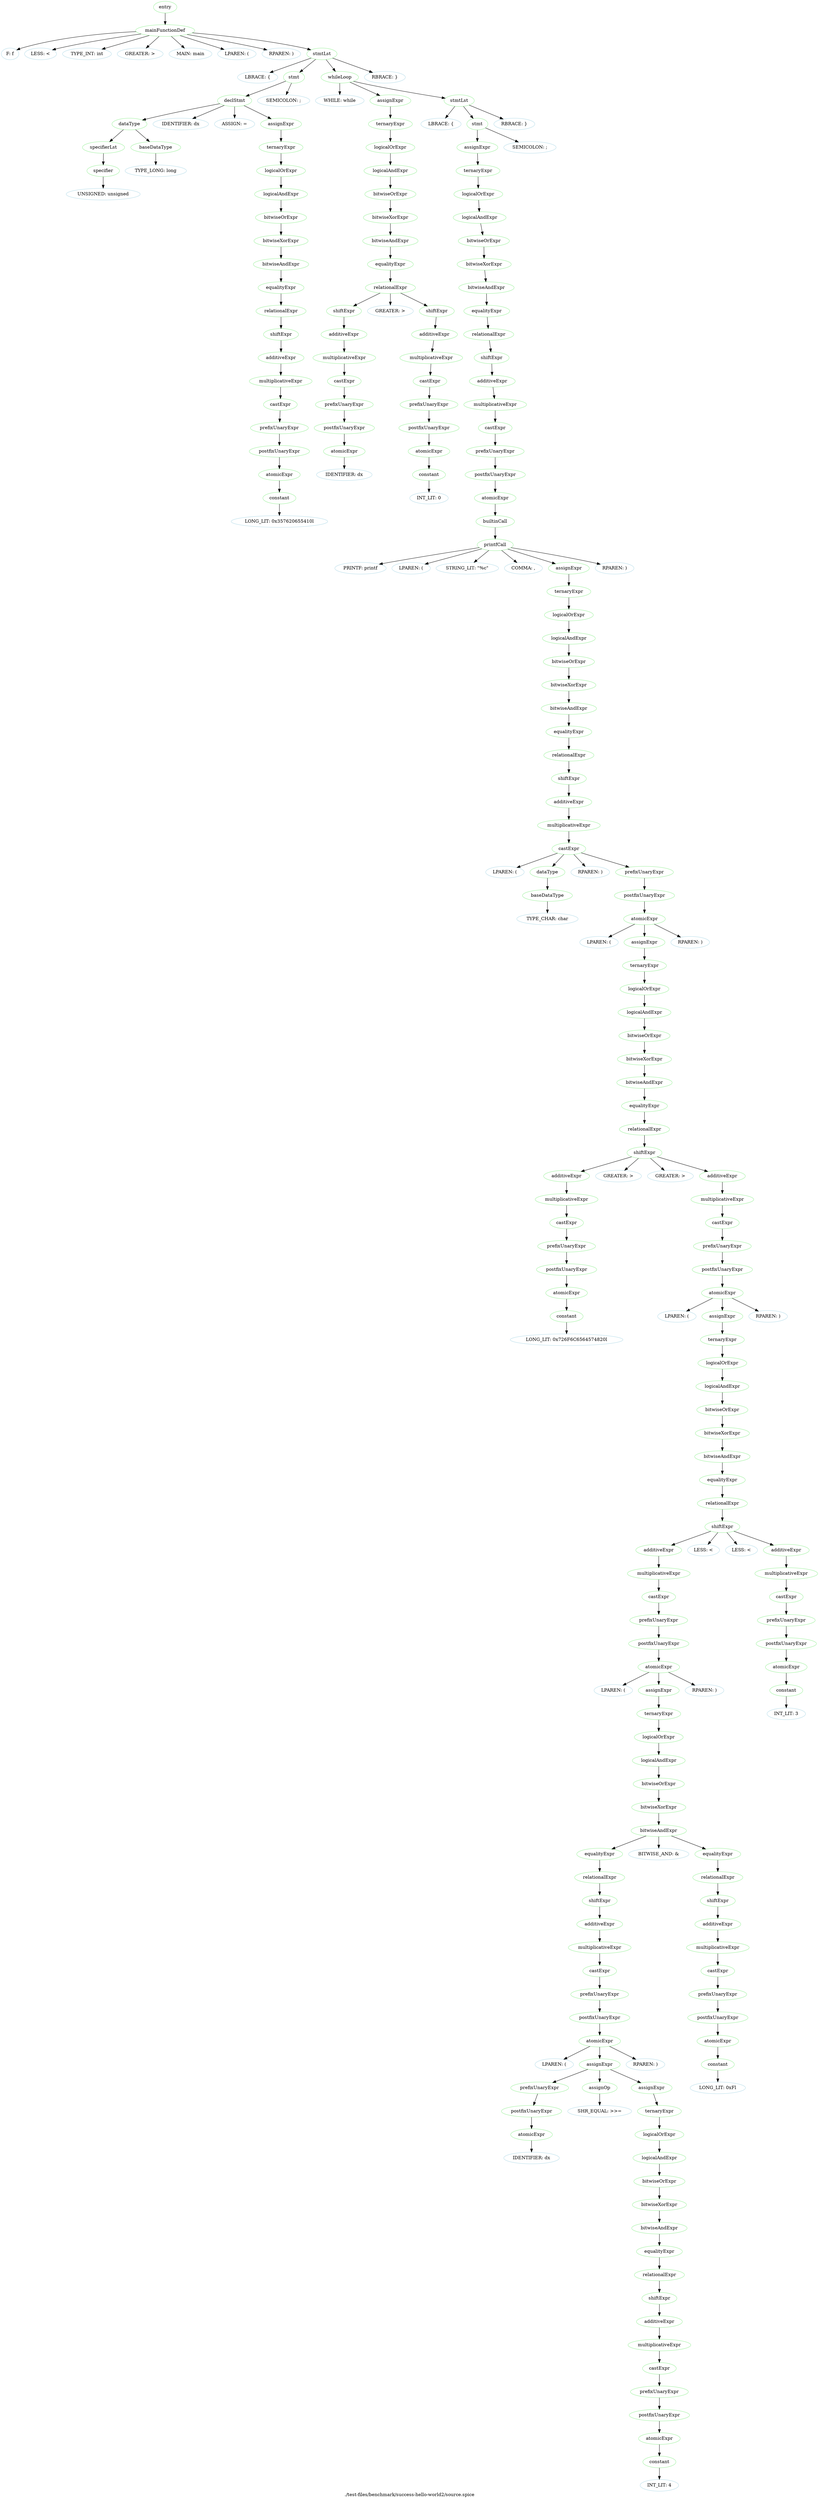 digraph {
 rankdir="TB";
 label="./test-files/benchmark/success-hello-world2/source.spice";
 L3C0_entry [color="lightgreen",label="entry"];
 L3C0_mainFunctionDef [color="lightgreen",label="mainFunctionDef"];
 L3C0_entry -> L3C0_mainFunctionDef;
 L3C0 [color="lightblue",label="F: f"];
 L3C0_mainFunctionDef -> L3C0
 L3C1 [color="lightblue",label="LESS: <"];
 L3C0_mainFunctionDef -> L3C1
 L3C2 [color="lightblue",label="TYPE_INT: int"];
 L3C0_mainFunctionDef -> L3C2
 L3C5 [color="lightblue",label="GREATER: >"];
 L3C0_mainFunctionDef -> L3C5
 L3C7 [color="lightblue",label="MAIN: main"];
 L3C0_mainFunctionDef -> L3C7
 L3C11 [color="lightblue",label="LPAREN: ("];
 L3C0_mainFunctionDef -> L3C11
 L3C12 [color="lightblue",label="RPAREN: )"];
 L3C0_mainFunctionDef -> L3C12
 L3C14_stmtLst [color="lightgreen",label="stmtLst"];
 L3C0_mainFunctionDef -> L3C14_stmtLst;
 L3C14 [color="lightblue",label="LBRACE: {"];
 L3C14_stmtLst -> L3C14
 L4C4_stmt [color="lightgreen",label="stmt"];
 L3C14_stmtLst -> L4C4_stmt;
 L4C4_declStmt [color="lightgreen",label="declStmt"];
 L4C4_stmt -> L4C4_declStmt;
 L4C4_dataType [color="lightgreen",label="dataType"];
 L4C4_declStmt -> L4C4_dataType;
 L4C4_specifierLst [color="lightgreen",label="specifierLst"];
 L4C4_dataType -> L4C4_specifierLst;
 L4C4_specifier [color="lightgreen",label="specifier"];
 L4C4_specifierLst -> L4C4_specifier;
 L4C4 [color="lightblue",label="UNSIGNED: unsigned"];
 L4C4_specifier -> L4C4
 L4C13_baseDataType [color="lightgreen",label="baseDataType"];
 L4C4_dataType -> L4C13_baseDataType;
 L4C13 [color="lightblue",label="TYPE_LONG: long"];
 L4C13_baseDataType -> L4C13
 L4C18 [color="lightblue",label="IDENTIFIER: dx"];
 L4C4_declStmt -> L4C18
 L4C21 [color="lightblue",label="ASSIGN: ="];
 L4C4_declStmt -> L4C21
 L4C23_assignExpr [color="lightgreen",label="assignExpr"];
 L4C4_declStmt -> L4C23_assignExpr;
 L4C23_ternaryExpr [color="lightgreen",label="ternaryExpr"];
 L4C23_assignExpr -> L4C23_ternaryExpr;
 L4C23_logicalOrExpr [color="lightgreen",label="logicalOrExpr"];
 L4C23_ternaryExpr -> L4C23_logicalOrExpr;
 L4C23_logicalAndExpr [color="lightgreen",label="logicalAndExpr"];
 L4C23_logicalOrExpr -> L4C23_logicalAndExpr;
 L4C23_bitwiseOrExpr [color="lightgreen",label="bitwiseOrExpr"];
 L4C23_logicalAndExpr -> L4C23_bitwiseOrExpr;
 L4C23_bitwiseXorExpr [color="lightgreen",label="bitwiseXorExpr"];
 L4C23_bitwiseOrExpr -> L4C23_bitwiseXorExpr;
 L4C23_bitwiseAndExpr [color="lightgreen",label="bitwiseAndExpr"];
 L4C23_bitwiseXorExpr -> L4C23_bitwiseAndExpr;
 L4C23_equalityExpr [color="lightgreen",label="equalityExpr"];
 L4C23_bitwiseAndExpr -> L4C23_equalityExpr;
 L4C23_relationalExpr [color="lightgreen",label="relationalExpr"];
 L4C23_equalityExpr -> L4C23_relationalExpr;
 L4C23_shiftExpr [color="lightgreen",label="shiftExpr"];
 L4C23_relationalExpr -> L4C23_shiftExpr;
 L4C23_additiveExpr [color="lightgreen",label="additiveExpr"];
 L4C23_shiftExpr -> L4C23_additiveExpr;
 L4C23_multiplicativeExpr [color="lightgreen",label="multiplicativeExpr"];
 L4C23_additiveExpr -> L4C23_multiplicativeExpr;
 L4C23_castExpr [color="lightgreen",label="castExpr"];
 L4C23_multiplicativeExpr -> L4C23_castExpr;
 L4C23_prefixUnaryExpr [color="lightgreen",label="prefixUnaryExpr"];
 L4C23_castExpr -> L4C23_prefixUnaryExpr;
 L4C23_postfixUnaryExpr [color="lightgreen",label="postfixUnaryExpr"];
 L4C23_prefixUnaryExpr -> L4C23_postfixUnaryExpr;
 L4C23_atomicExpr [color="lightgreen",label="atomicExpr"];
 L4C23_postfixUnaryExpr -> L4C23_atomicExpr;
 L4C23_constant [color="lightgreen",label="constant"];
 L4C23_atomicExpr -> L4C23_constant;
 L4C23 [color="lightblue",label="LONG_LIT: 0x357620655410l"];
 L4C23_constant -> L4C23
 L4C38 [color="lightblue",label="SEMICOLON: ;"];
 L4C4_stmt -> L4C38
 L5C4_whileLoop [color="lightgreen",label="whileLoop"];
 L3C14_stmtLst -> L5C4_whileLoop;
 L5C4 [color="lightblue",label="WHILE: while"];
 L5C4_whileLoop -> L5C4
 L5C10_assignExpr [color="lightgreen",label="assignExpr"];
 L5C4_whileLoop -> L5C10_assignExpr;
 L5C10_ternaryExpr [color="lightgreen",label="ternaryExpr"];
 L5C10_assignExpr -> L5C10_ternaryExpr;
 L5C10_logicalOrExpr [color="lightgreen",label="logicalOrExpr"];
 L5C10_ternaryExpr -> L5C10_logicalOrExpr;
 L5C10_logicalAndExpr [color="lightgreen",label="logicalAndExpr"];
 L5C10_logicalOrExpr -> L5C10_logicalAndExpr;
 L5C10_bitwiseOrExpr [color="lightgreen",label="bitwiseOrExpr"];
 L5C10_logicalAndExpr -> L5C10_bitwiseOrExpr;
 L5C10_bitwiseXorExpr [color="lightgreen",label="bitwiseXorExpr"];
 L5C10_bitwiseOrExpr -> L5C10_bitwiseXorExpr;
 L5C10_bitwiseAndExpr [color="lightgreen",label="bitwiseAndExpr"];
 L5C10_bitwiseXorExpr -> L5C10_bitwiseAndExpr;
 L5C10_equalityExpr [color="lightgreen",label="equalityExpr"];
 L5C10_bitwiseAndExpr -> L5C10_equalityExpr;
 L5C10_relationalExpr [color="lightgreen",label="relationalExpr"];
 L5C10_equalityExpr -> L5C10_relationalExpr;
 L5C10_shiftExpr [color="lightgreen",label="shiftExpr"];
 L5C10_relationalExpr -> L5C10_shiftExpr;
 L5C10_additiveExpr [color="lightgreen",label="additiveExpr"];
 L5C10_shiftExpr -> L5C10_additiveExpr;
 L5C10_multiplicativeExpr [color="lightgreen",label="multiplicativeExpr"];
 L5C10_additiveExpr -> L5C10_multiplicativeExpr;
 L5C10_castExpr [color="lightgreen",label="castExpr"];
 L5C10_multiplicativeExpr -> L5C10_castExpr;
 L5C10_prefixUnaryExpr [color="lightgreen",label="prefixUnaryExpr"];
 L5C10_castExpr -> L5C10_prefixUnaryExpr;
 L5C10_postfixUnaryExpr [color="lightgreen",label="postfixUnaryExpr"];
 L5C10_prefixUnaryExpr -> L5C10_postfixUnaryExpr;
 L5C10_atomicExpr [color="lightgreen",label="atomicExpr"];
 L5C10_postfixUnaryExpr -> L5C10_atomicExpr;
 L5C10 [color="lightblue",label="IDENTIFIER: dx"];
 L5C10_atomicExpr -> L5C10
 L5C13 [color="lightblue",label="GREATER: >"];
 L5C10_relationalExpr -> L5C13
 L5C15_shiftExpr [color="lightgreen",label="shiftExpr"];
 L5C10_relationalExpr -> L5C15_shiftExpr;
 L5C15_additiveExpr [color="lightgreen",label="additiveExpr"];
 L5C15_shiftExpr -> L5C15_additiveExpr;
 L5C15_multiplicativeExpr [color="lightgreen",label="multiplicativeExpr"];
 L5C15_additiveExpr -> L5C15_multiplicativeExpr;
 L5C15_castExpr [color="lightgreen",label="castExpr"];
 L5C15_multiplicativeExpr -> L5C15_castExpr;
 L5C15_prefixUnaryExpr [color="lightgreen",label="prefixUnaryExpr"];
 L5C15_castExpr -> L5C15_prefixUnaryExpr;
 L5C15_postfixUnaryExpr [color="lightgreen",label="postfixUnaryExpr"];
 L5C15_prefixUnaryExpr -> L5C15_postfixUnaryExpr;
 L5C15_atomicExpr [color="lightgreen",label="atomicExpr"];
 L5C15_postfixUnaryExpr -> L5C15_atomicExpr;
 L5C15_constant [color="lightgreen",label="constant"];
 L5C15_atomicExpr -> L5C15_constant;
 L5C15 [color="lightblue",label="INT_LIT: 0"];
 L5C15_constant -> L5C15
 L5C17_stmtLst [color="lightgreen",label="stmtLst"];
 L5C4_whileLoop -> L5C17_stmtLst;
 L5C17 [color="lightblue",label="LBRACE: {"];
 L5C17_stmtLst -> L5C17
 L6C8_stmt [color="lightgreen",label="stmt"];
 L5C17_stmtLst -> L6C8_stmt;
 L6C8_assignExpr [color="lightgreen",label="assignExpr"];
 L6C8_stmt -> L6C8_assignExpr;
 L6C8_ternaryExpr [color="lightgreen",label="ternaryExpr"];
 L6C8_assignExpr -> L6C8_ternaryExpr;
 L6C8_logicalOrExpr [color="lightgreen",label="logicalOrExpr"];
 L6C8_ternaryExpr -> L6C8_logicalOrExpr;
 L6C8_logicalAndExpr [color="lightgreen",label="logicalAndExpr"];
 L6C8_logicalOrExpr -> L6C8_logicalAndExpr;
 L6C8_bitwiseOrExpr [color="lightgreen",label="bitwiseOrExpr"];
 L6C8_logicalAndExpr -> L6C8_bitwiseOrExpr;
 L6C8_bitwiseXorExpr [color="lightgreen",label="bitwiseXorExpr"];
 L6C8_bitwiseOrExpr -> L6C8_bitwiseXorExpr;
 L6C8_bitwiseAndExpr [color="lightgreen",label="bitwiseAndExpr"];
 L6C8_bitwiseXorExpr -> L6C8_bitwiseAndExpr;
 L6C8_equalityExpr [color="lightgreen",label="equalityExpr"];
 L6C8_bitwiseAndExpr -> L6C8_equalityExpr;
 L6C8_relationalExpr [color="lightgreen",label="relationalExpr"];
 L6C8_equalityExpr -> L6C8_relationalExpr;
 L6C8_shiftExpr [color="lightgreen",label="shiftExpr"];
 L6C8_relationalExpr -> L6C8_shiftExpr;
 L6C8_additiveExpr [color="lightgreen",label="additiveExpr"];
 L6C8_shiftExpr -> L6C8_additiveExpr;
 L6C8_multiplicativeExpr [color="lightgreen",label="multiplicativeExpr"];
 L6C8_additiveExpr -> L6C8_multiplicativeExpr;
 L6C8_castExpr [color="lightgreen",label="castExpr"];
 L6C8_multiplicativeExpr -> L6C8_castExpr;
 L6C8_prefixUnaryExpr [color="lightgreen",label="prefixUnaryExpr"];
 L6C8_castExpr -> L6C8_prefixUnaryExpr;
 L6C8_postfixUnaryExpr [color="lightgreen",label="postfixUnaryExpr"];
 L6C8_prefixUnaryExpr -> L6C8_postfixUnaryExpr;
 L6C8_atomicExpr [color="lightgreen",label="atomicExpr"];
 L6C8_postfixUnaryExpr -> L6C8_atomicExpr;
 L6C8_builtinCall [color="lightgreen",label="builtinCall"];
 L6C8_atomicExpr -> L6C8_builtinCall;
 L6C8_printfCall [color="lightgreen",label="printfCall"];
 L6C8_builtinCall -> L6C8_printfCall;
 L6C8 [color="lightblue",label="PRINTF: printf"];
 L6C8_printfCall -> L6C8
 L6C14 [color="lightblue",label="LPAREN: ("];
 L6C8_printfCall -> L6C14
 L6C15 [color="lightblue",label="STRING_LIT: \"%c\""];
 L6C8_printfCall -> L6C15
 L6C19 [color="lightblue",label="COMMA: ,"];
 L6C8_printfCall -> L6C19
 L6C21_assignExpr [color="lightgreen",label="assignExpr"];
 L6C8_printfCall -> L6C21_assignExpr;
 L6C21_ternaryExpr [color="lightgreen",label="ternaryExpr"];
 L6C21_assignExpr -> L6C21_ternaryExpr;
 L6C21_logicalOrExpr [color="lightgreen",label="logicalOrExpr"];
 L6C21_ternaryExpr -> L6C21_logicalOrExpr;
 L6C21_logicalAndExpr [color="lightgreen",label="logicalAndExpr"];
 L6C21_logicalOrExpr -> L6C21_logicalAndExpr;
 L6C21_bitwiseOrExpr [color="lightgreen",label="bitwiseOrExpr"];
 L6C21_logicalAndExpr -> L6C21_bitwiseOrExpr;
 L6C21_bitwiseXorExpr [color="lightgreen",label="bitwiseXorExpr"];
 L6C21_bitwiseOrExpr -> L6C21_bitwiseXorExpr;
 L6C21_bitwiseAndExpr [color="lightgreen",label="bitwiseAndExpr"];
 L6C21_bitwiseXorExpr -> L6C21_bitwiseAndExpr;
 L6C21_equalityExpr [color="lightgreen",label="equalityExpr"];
 L6C21_bitwiseAndExpr -> L6C21_equalityExpr;
 L6C21_relationalExpr [color="lightgreen",label="relationalExpr"];
 L6C21_equalityExpr -> L6C21_relationalExpr;
 L6C21_shiftExpr [color="lightgreen",label="shiftExpr"];
 L6C21_relationalExpr -> L6C21_shiftExpr;
 L6C21_additiveExpr [color="lightgreen",label="additiveExpr"];
 L6C21_shiftExpr -> L6C21_additiveExpr;
 L6C21_multiplicativeExpr [color="lightgreen",label="multiplicativeExpr"];
 L6C21_additiveExpr -> L6C21_multiplicativeExpr;
 L6C21_castExpr [color="lightgreen",label="castExpr"];
 L6C21_multiplicativeExpr -> L6C21_castExpr;
 L6C21 [color="lightblue",label="LPAREN: ("];
 L6C21_castExpr -> L6C21
 L6C22_dataType [color="lightgreen",label="dataType"];
 L6C21_castExpr -> L6C22_dataType;
 L6C22_baseDataType [color="lightgreen",label="baseDataType"];
 L6C22_dataType -> L6C22_baseDataType;
 L6C22 [color="lightblue",label="TYPE_CHAR: char"];
 L6C22_baseDataType -> L6C22
 L6C26 [color="lightblue",label="RPAREN: )"];
 L6C21_castExpr -> L6C26
 L6C28_prefixUnaryExpr [color="lightgreen",label="prefixUnaryExpr"];
 L6C21_castExpr -> L6C28_prefixUnaryExpr;
 L6C28_postfixUnaryExpr [color="lightgreen",label="postfixUnaryExpr"];
 L6C28_prefixUnaryExpr -> L6C28_postfixUnaryExpr;
 L6C28_atomicExpr [color="lightgreen",label="atomicExpr"];
 L6C28_postfixUnaryExpr -> L6C28_atomicExpr;
 L6C28 [color="lightblue",label="LPAREN: ("];
 L6C28_atomicExpr -> L6C28
 L6C29_assignExpr [color="lightgreen",label="assignExpr"];
 L6C28_atomicExpr -> L6C29_assignExpr;
 L6C29_ternaryExpr [color="lightgreen",label="ternaryExpr"];
 L6C29_assignExpr -> L6C29_ternaryExpr;
 L6C29_logicalOrExpr [color="lightgreen",label="logicalOrExpr"];
 L6C29_ternaryExpr -> L6C29_logicalOrExpr;
 L6C29_logicalAndExpr [color="lightgreen",label="logicalAndExpr"];
 L6C29_logicalOrExpr -> L6C29_logicalAndExpr;
 L6C29_bitwiseOrExpr [color="lightgreen",label="bitwiseOrExpr"];
 L6C29_logicalAndExpr -> L6C29_bitwiseOrExpr;
 L6C29_bitwiseXorExpr [color="lightgreen",label="bitwiseXorExpr"];
 L6C29_bitwiseOrExpr -> L6C29_bitwiseXorExpr;
 L6C29_bitwiseAndExpr [color="lightgreen",label="bitwiseAndExpr"];
 L6C29_bitwiseXorExpr -> L6C29_bitwiseAndExpr;
 L6C29_equalityExpr [color="lightgreen",label="equalityExpr"];
 L6C29_bitwiseAndExpr -> L6C29_equalityExpr;
 L6C29_relationalExpr [color="lightgreen",label="relationalExpr"];
 L6C29_equalityExpr -> L6C29_relationalExpr;
 L6C29_shiftExpr [color="lightgreen",label="shiftExpr"];
 L6C29_relationalExpr -> L6C29_shiftExpr;
 L6C29_additiveExpr [color="lightgreen",label="additiveExpr"];
 L6C29_shiftExpr -> L6C29_additiveExpr;
 L6C29_multiplicativeExpr [color="lightgreen",label="multiplicativeExpr"];
 L6C29_additiveExpr -> L6C29_multiplicativeExpr;
 L6C29_castExpr [color="lightgreen",label="castExpr"];
 L6C29_multiplicativeExpr -> L6C29_castExpr;
 L6C29_prefixUnaryExpr [color="lightgreen",label="prefixUnaryExpr"];
 L6C29_castExpr -> L6C29_prefixUnaryExpr;
 L6C29_postfixUnaryExpr [color="lightgreen",label="postfixUnaryExpr"];
 L6C29_prefixUnaryExpr -> L6C29_postfixUnaryExpr;
 L6C29_atomicExpr [color="lightgreen",label="atomicExpr"];
 L6C29_postfixUnaryExpr -> L6C29_atomicExpr;
 L6C29_constant [color="lightgreen",label="constant"];
 L6C29_atomicExpr -> L6C29_constant;
 L6C29 [color="lightblue",label="LONG_LIT: 0x726F6C6564574820l"];
 L6C29_constant -> L6C29
 L6C49 [color="lightblue",label="GREATER: >"];
 L6C29_shiftExpr -> L6C49
 L6C50 [color="lightblue",label="GREATER: >"];
 L6C29_shiftExpr -> L6C50
 L6C52_additiveExpr [color="lightgreen",label="additiveExpr"];
 L6C29_shiftExpr -> L6C52_additiveExpr;
 L6C52_multiplicativeExpr [color="lightgreen",label="multiplicativeExpr"];
 L6C52_additiveExpr -> L6C52_multiplicativeExpr;
 L6C52_castExpr [color="lightgreen",label="castExpr"];
 L6C52_multiplicativeExpr -> L6C52_castExpr;
 L6C52_prefixUnaryExpr [color="lightgreen",label="prefixUnaryExpr"];
 L6C52_castExpr -> L6C52_prefixUnaryExpr;
 L6C52_postfixUnaryExpr [color="lightgreen",label="postfixUnaryExpr"];
 L6C52_prefixUnaryExpr -> L6C52_postfixUnaryExpr;
 L6C52_atomicExpr [color="lightgreen",label="atomicExpr"];
 L6C52_postfixUnaryExpr -> L6C52_atomicExpr;
 L6C52 [color="lightblue",label="LPAREN: ("];
 L6C52_atomicExpr -> L6C52
 L6C53_assignExpr [color="lightgreen",label="assignExpr"];
 L6C52_atomicExpr -> L6C53_assignExpr;
 L6C53_ternaryExpr [color="lightgreen",label="ternaryExpr"];
 L6C53_assignExpr -> L6C53_ternaryExpr;
 L6C53_logicalOrExpr [color="lightgreen",label="logicalOrExpr"];
 L6C53_ternaryExpr -> L6C53_logicalOrExpr;
 L6C53_logicalAndExpr [color="lightgreen",label="logicalAndExpr"];
 L6C53_logicalOrExpr -> L6C53_logicalAndExpr;
 L6C53_bitwiseOrExpr [color="lightgreen",label="bitwiseOrExpr"];
 L6C53_logicalAndExpr -> L6C53_bitwiseOrExpr;
 L6C53_bitwiseXorExpr [color="lightgreen",label="bitwiseXorExpr"];
 L6C53_bitwiseOrExpr -> L6C53_bitwiseXorExpr;
 L6C53_bitwiseAndExpr [color="lightgreen",label="bitwiseAndExpr"];
 L6C53_bitwiseXorExpr -> L6C53_bitwiseAndExpr;
 L6C53_equalityExpr [color="lightgreen",label="equalityExpr"];
 L6C53_bitwiseAndExpr -> L6C53_equalityExpr;
 L6C53_relationalExpr [color="lightgreen",label="relationalExpr"];
 L6C53_equalityExpr -> L6C53_relationalExpr;
 L6C53_shiftExpr [color="lightgreen",label="shiftExpr"];
 L6C53_relationalExpr -> L6C53_shiftExpr;
 L6C53_additiveExpr [color="lightgreen",label="additiveExpr"];
 L6C53_shiftExpr -> L6C53_additiveExpr;
 L6C53_multiplicativeExpr [color="lightgreen",label="multiplicativeExpr"];
 L6C53_additiveExpr -> L6C53_multiplicativeExpr;
 L6C53_castExpr [color="lightgreen",label="castExpr"];
 L6C53_multiplicativeExpr -> L6C53_castExpr;
 L6C53_prefixUnaryExpr [color="lightgreen",label="prefixUnaryExpr"];
 L6C53_castExpr -> L6C53_prefixUnaryExpr;
 L6C53_postfixUnaryExpr [color="lightgreen",label="postfixUnaryExpr"];
 L6C53_prefixUnaryExpr -> L6C53_postfixUnaryExpr;
 L6C53_atomicExpr [color="lightgreen",label="atomicExpr"];
 L6C53_postfixUnaryExpr -> L6C53_atomicExpr;
 L6C53 [color="lightblue",label="LPAREN: ("];
 L6C53_atomicExpr -> L6C53
 L6C54_assignExpr [color="lightgreen",label="assignExpr"];
 L6C53_atomicExpr -> L6C54_assignExpr;
 L6C54_ternaryExpr [color="lightgreen",label="ternaryExpr"];
 L6C54_assignExpr -> L6C54_ternaryExpr;
 L6C54_logicalOrExpr [color="lightgreen",label="logicalOrExpr"];
 L6C54_ternaryExpr -> L6C54_logicalOrExpr;
 L6C54_logicalAndExpr [color="lightgreen",label="logicalAndExpr"];
 L6C54_logicalOrExpr -> L6C54_logicalAndExpr;
 L6C54_bitwiseOrExpr [color="lightgreen",label="bitwiseOrExpr"];
 L6C54_logicalAndExpr -> L6C54_bitwiseOrExpr;
 L6C54_bitwiseXorExpr [color="lightgreen",label="bitwiseXorExpr"];
 L6C54_bitwiseOrExpr -> L6C54_bitwiseXorExpr;
 L6C54_bitwiseAndExpr [color="lightgreen",label="bitwiseAndExpr"];
 L6C54_bitwiseXorExpr -> L6C54_bitwiseAndExpr;
 L6C54_equalityExpr [color="lightgreen",label="equalityExpr"];
 L6C54_bitwiseAndExpr -> L6C54_equalityExpr;
 L6C54_relationalExpr [color="lightgreen",label="relationalExpr"];
 L6C54_equalityExpr -> L6C54_relationalExpr;
 L6C54_shiftExpr [color="lightgreen",label="shiftExpr"];
 L6C54_relationalExpr -> L6C54_shiftExpr;
 L6C54_additiveExpr [color="lightgreen",label="additiveExpr"];
 L6C54_shiftExpr -> L6C54_additiveExpr;
 L6C54_multiplicativeExpr [color="lightgreen",label="multiplicativeExpr"];
 L6C54_additiveExpr -> L6C54_multiplicativeExpr;
 L6C54_castExpr [color="lightgreen",label="castExpr"];
 L6C54_multiplicativeExpr -> L6C54_castExpr;
 L6C54_prefixUnaryExpr [color="lightgreen",label="prefixUnaryExpr"];
 L6C54_castExpr -> L6C54_prefixUnaryExpr;
 L6C54_postfixUnaryExpr [color="lightgreen",label="postfixUnaryExpr"];
 L6C54_prefixUnaryExpr -> L6C54_postfixUnaryExpr;
 L6C54_atomicExpr [color="lightgreen",label="atomicExpr"];
 L6C54_postfixUnaryExpr -> L6C54_atomicExpr;
 L6C54 [color="lightblue",label="LPAREN: ("];
 L6C54_atomicExpr -> L6C54
 L6C55_assignExpr [color="lightgreen",label="assignExpr"];
 L6C54_atomicExpr -> L6C55_assignExpr;
 L6C55_prefixUnaryExpr [color="lightgreen",label="prefixUnaryExpr"];
 L6C55_assignExpr -> L6C55_prefixUnaryExpr;
 L6C55_postfixUnaryExpr [color="lightgreen",label="postfixUnaryExpr"];
 L6C55_prefixUnaryExpr -> L6C55_postfixUnaryExpr;
 L6C55_atomicExpr [color="lightgreen",label="atomicExpr"];
 L6C55_postfixUnaryExpr -> L6C55_atomicExpr;
 L6C55 [color="lightblue",label="IDENTIFIER: dx"];
 L6C55_atomicExpr -> L6C55
 L6C58_assignOp [color="lightgreen",label="assignOp"];
 L6C55_assignExpr -> L6C58_assignOp;
 L6C58 [color="lightblue",label="SHR_EQUAL: >>="];
 L6C58_assignOp -> L6C58
 L6C62_assignExpr [color="lightgreen",label="assignExpr"];
 L6C55_assignExpr -> L6C62_assignExpr;
 L6C62_ternaryExpr [color="lightgreen",label="ternaryExpr"];
 L6C62_assignExpr -> L6C62_ternaryExpr;
 L6C62_logicalOrExpr [color="lightgreen",label="logicalOrExpr"];
 L6C62_ternaryExpr -> L6C62_logicalOrExpr;
 L6C62_logicalAndExpr [color="lightgreen",label="logicalAndExpr"];
 L6C62_logicalOrExpr -> L6C62_logicalAndExpr;
 L6C62_bitwiseOrExpr [color="lightgreen",label="bitwiseOrExpr"];
 L6C62_logicalAndExpr -> L6C62_bitwiseOrExpr;
 L6C62_bitwiseXorExpr [color="lightgreen",label="bitwiseXorExpr"];
 L6C62_bitwiseOrExpr -> L6C62_bitwiseXorExpr;
 L6C62_bitwiseAndExpr [color="lightgreen",label="bitwiseAndExpr"];
 L6C62_bitwiseXorExpr -> L6C62_bitwiseAndExpr;
 L6C62_equalityExpr [color="lightgreen",label="equalityExpr"];
 L6C62_bitwiseAndExpr -> L6C62_equalityExpr;
 L6C62_relationalExpr [color="lightgreen",label="relationalExpr"];
 L6C62_equalityExpr -> L6C62_relationalExpr;
 L6C62_shiftExpr [color="lightgreen",label="shiftExpr"];
 L6C62_relationalExpr -> L6C62_shiftExpr;
 L6C62_additiveExpr [color="lightgreen",label="additiveExpr"];
 L6C62_shiftExpr -> L6C62_additiveExpr;
 L6C62_multiplicativeExpr [color="lightgreen",label="multiplicativeExpr"];
 L6C62_additiveExpr -> L6C62_multiplicativeExpr;
 L6C62_castExpr [color="lightgreen",label="castExpr"];
 L6C62_multiplicativeExpr -> L6C62_castExpr;
 L6C62_prefixUnaryExpr [color="lightgreen",label="prefixUnaryExpr"];
 L6C62_castExpr -> L6C62_prefixUnaryExpr;
 L6C62_postfixUnaryExpr [color="lightgreen",label="postfixUnaryExpr"];
 L6C62_prefixUnaryExpr -> L6C62_postfixUnaryExpr;
 L6C62_atomicExpr [color="lightgreen",label="atomicExpr"];
 L6C62_postfixUnaryExpr -> L6C62_atomicExpr;
 L6C62_constant [color="lightgreen",label="constant"];
 L6C62_atomicExpr -> L6C62_constant;
 L6C62 [color="lightblue",label="INT_LIT: 4"];
 L6C62_constant -> L6C62
 L6C63 [color="lightblue",label="RPAREN: )"];
 L6C54_atomicExpr -> L6C63
 L6C65 [color="lightblue",label="BITWISE_AND: &"];
 L6C54_bitwiseAndExpr -> L6C65
 L6C67_equalityExpr [color="lightgreen",label="equalityExpr"];
 L6C54_bitwiseAndExpr -> L6C67_equalityExpr;
 L6C67_relationalExpr [color="lightgreen",label="relationalExpr"];
 L6C67_equalityExpr -> L6C67_relationalExpr;
 L6C67_shiftExpr [color="lightgreen",label="shiftExpr"];
 L6C67_relationalExpr -> L6C67_shiftExpr;
 L6C67_additiveExpr [color="lightgreen",label="additiveExpr"];
 L6C67_shiftExpr -> L6C67_additiveExpr;
 L6C67_multiplicativeExpr [color="lightgreen",label="multiplicativeExpr"];
 L6C67_additiveExpr -> L6C67_multiplicativeExpr;
 L6C67_castExpr [color="lightgreen",label="castExpr"];
 L6C67_multiplicativeExpr -> L6C67_castExpr;
 L6C67_prefixUnaryExpr [color="lightgreen",label="prefixUnaryExpr"];
 L6C67_castExpr -> L6C67_prefixUnaryExpr;
 L6C67_postfixUnaryExpr [color="lightgreen",label="postfixUnaryExpr"];
 L6C67_prefixUnaryExpr -> L6C67_postfixUnaryExpr;
 L6C67_atomicExpr [color="lightgreen",label="atomicExpr"];
 L6C67_postfixUnaryExpr -> L6C67_atomicExpr;
 L6C67_constant [color="lightgreen",label="constant"];
 L6C67_atomicExpr -> L6C67_constant;
 L6C67 [color="lightblue",label="LONG_LIT: 0xFl"];
 L6C67_constant -> L6C67
 L6C71 [color="lightblue",label="RPAREN: )"];
 L6C53_atomicExpr -> L6C71
 L6C73 [color="lightblue",label="LESS: <"];
 L6C53_shiftExpr -> L6C73
 L6C74 [color="lightblue",label="LESS: <"];
 L6C53_shiftExpr -> L6C74
 L6C76_additiveExpr [color="lightgreen",label="additiveExpr"];
 L6C53_shiftExpr -> L6C76_additiveExpr;
 L6C76_multiplicativeExpr [color="lightgreen",label="multiplicativeExpr"];
 L6C76_additiveExpr -> L6C76_multiplicativeExpr;
 L6C76_castExpr [color="lightgreen",label="castExpr"];
 L6C76_multiplicativeExpr -> L6C76_castExpr;
 L6C76_prefixUnaryExpr [color="lightgreen",label="prefixUnaryExpr"];
 L6C76_castExpr -> L6C76_prefixUnaryExpr;
 L6C76_postfixUnaryExpr [color="lightgreen",label="postfixUnaryExpr"];
 L6C76_prefixUnaryExpr -> L6C76_postfixUnaryExpr;
 L6C76_atomicExpr [color="lightgreen",label="atomicExpr"];
 L6C76_postfixUnaryExpr -> L6C76_atomicExpr;
 L6C76_constant [color="lightgreen",label="constant"];
 L6C76_atomicExpr -> L6C76_constant;
 L6C76 [color="lightblue",label="INT_LIT: 3"];
 L6C76_constant -> L6C76
 L6C77 [color="lightblue",label="RPAREN: )"];
 L6C52_atomicExpr -> L6C77
 L6C78 [color="lightblue",label="RPAREN: )"];
 L6C28_atomicExpr -> L6C78
 L6C79 [color="lightblue",label="RPAREN: )"];
 L6C8_printfCall -> L6C79
 L6C80 [color="lightblue",label="SEMICOLON: ;"];
 L6C8_stmt -> L6C80
 L7C4 [color="lightblue",label="RBRACE: }"];
 L5C17_stmtLst -> L7C4
 L8C0 [color="lightblue",label="RBRACE: }"];
 L3C14_stmtLst -> L8C0
}